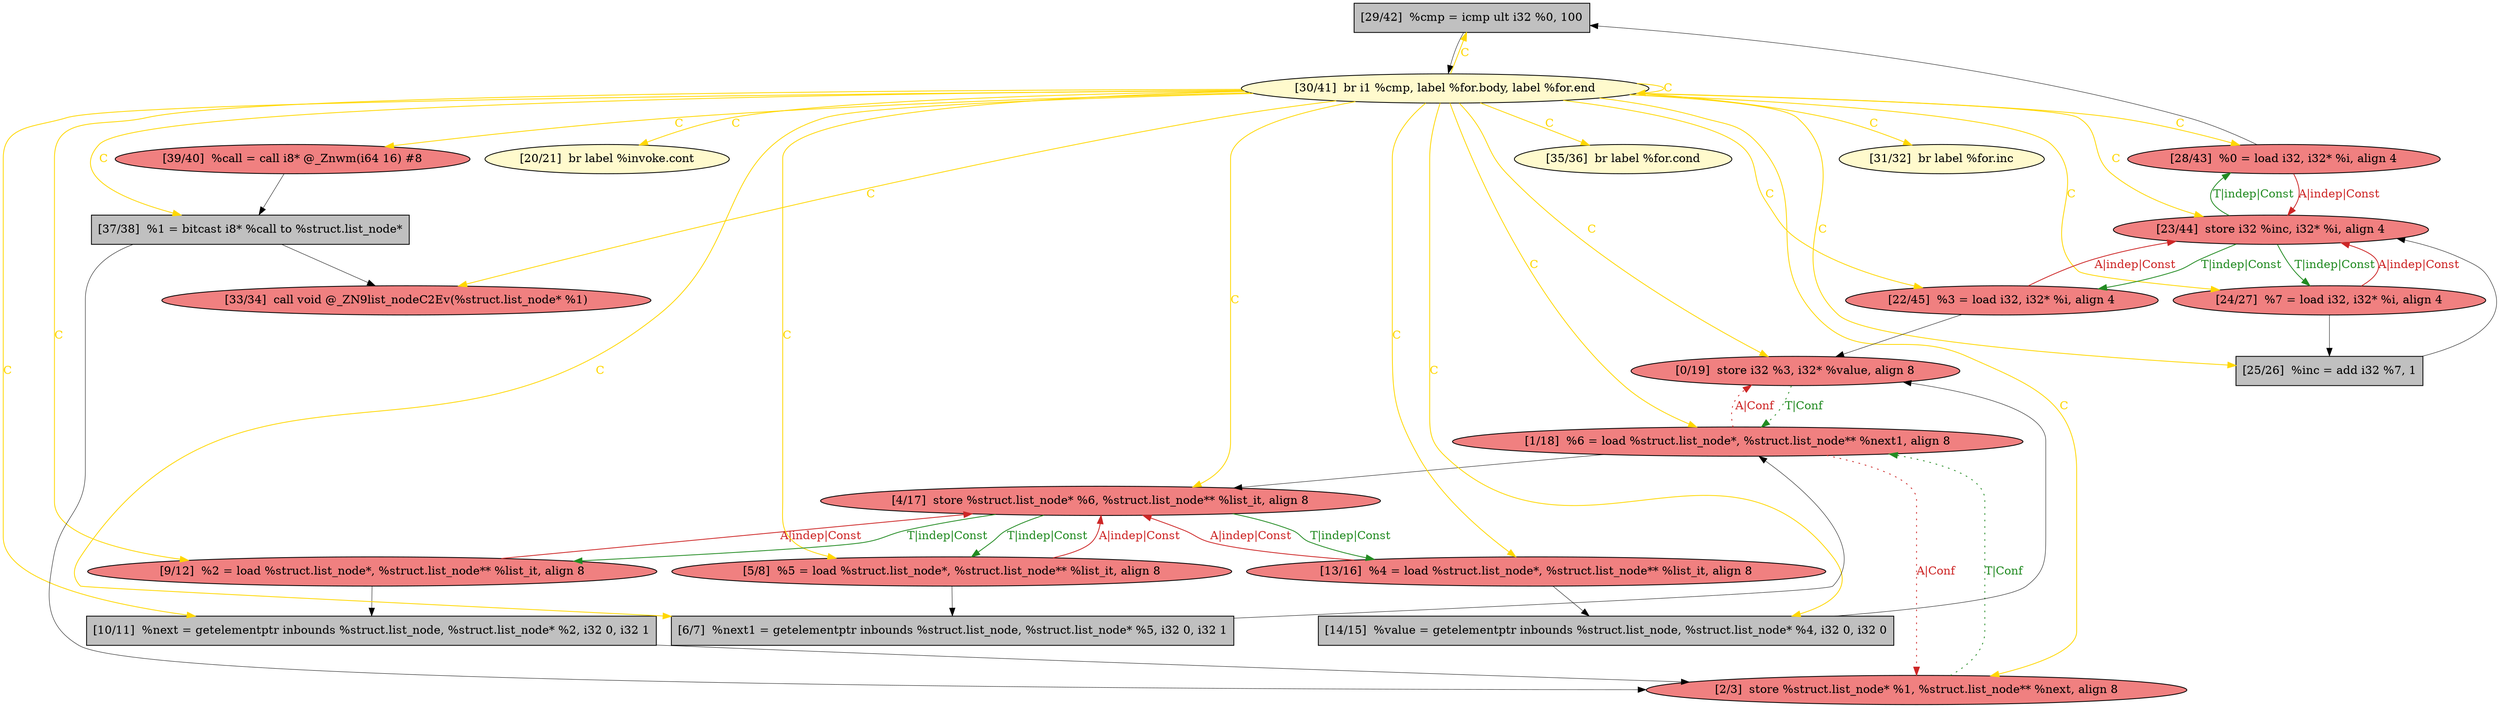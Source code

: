 
digraph G {


node739 [fillcolor=grey,label="[29/42]  %cmp = icmp ult i32 %0, 100",shape=rectangle,style=filled ]
node738 [fillcolor=lightcoral,label="[28/43]  %0 = load i32, i32* %i, align 4",shape=ellipse,style=filled ]
node736 [fillcolor=lightcoral,label="[9/12]  %2 = load %struct.list_node*, %struct.list_node** %list_it, align 8",shape=ellipse,style=filled ]
node733 [fillcolor=lightcoral,label="[33/34]  call void @_ZN9list_nodeC2Ev(%struct.list_node* %1)",shape=ellipse,style=filled ]
node722 [fillcolor=lightcoral,label="[2/3]  store %struct.list_node* %1, %struct.list_node** %next, align 8",shape=ellipse,style=filled ]
node717 [fillcolor=lightcoral,label="[0/19]  store i32 %3, i32* %value, align 8",shape=ellipse,style=filled ]
node724 [fillcolor=lightcoral,label="[1/18]  %6 = load %struct.list_node*, %struct.list_node** %next1, align 8",shape=ellipse,style=filled ]
node718 [fillcolor=lemonchiffon,label="[20/21]  br label %invoke.cont",shape=ellipse,style=filled ]
node735 [fillcolor=lemonchiffon,label="[30/41]  br i1 %cmp, label %for.body, label %for.end",shape=ellipse,style=filled ]
node720 [fillcolor=lightcoral,label="[22/45]  %3 = load i32, i32* %i, align 4",shape=ellipse,style=filled ]
node725 [fillcolor=grey,label="[10/11]  %next = getelementptr inbounds %struct.list_node, %struct.list_node* %2, i32 0, i32 1",shape=rectangle,style=filled ]
node721 [fillcolor=lightcoral,label="[24/27]  %7 = load i32, i32* %i, align 4",shape=ellipse,style=filled ]
node726 [fillcolor=lightcoral,label="[4/17]  store %struct.list_node* %6, %struct.list_node** %list_it, align 8",shape=ellipse,style=filled ]
node737 [fillcolor=lightcoral,label="[23/44]  store i32 %inc, i32* %i, align 4",shape=ellipse,style=filled ]
node734 [fillcolor=grey,label="[6/7]  %next1 = getelementptr inbounds %struct.list_node, %struct.list_node* %5, i32 0, i32 1",shape=rectangle,style=filled ]
node719 [fillcolor=grey,label="[14/15]  %value = getelementptr inbounds %struct.list_node, %struct.list_node* %4, i32 0, i32 0",shape=rectangle,style=filled ]
node729 [fillcolor=lightcoral,label="[5/8]  %5 = load %struct.list_node*, %struct.list_node** %list_it, align 8",shape=ellipse,style=filled ]
node727 [fillcolor=lemonchiffon,label="[35/36]  br label %for.cond",shape=ellipse,style=filled ]
node723 [fillcolor=grey,label="[37/38]  %1 = bitcast i8* %call to %struct.list_node*",shape=rectangle,style=filled ]
node728 [fillcolor=lightcoral,label="[39/40]  %call = call i8* @_Znwm(i64 16) #8",shape=ellipse,style=filled ]
node730 [fillcolor=grey,label="[25/26]  %inc = add i32 %7, 1",shape=rectangle,style=filled ]
node731 [fillcolor=lightcoral,label="[13/16]  %4 = load %struct.list_node*, %struct.list_node** %list_it, align 8",shape=ellipse,style=filled ]
node732 [fillcolor=lemonchiffon,label="[31/32]  br label %for.inc",shape=ellipse,style=filled ]

node735->node721 [style=solid,color=gold,label="C",penwidth=1.0,fontcolor=gold ]
node735->node734 [style=solid,color=gold,label="C",penwidth=1.0,fontcolor=gold ]
node738->node737 [style=solid,color=firebrick3,label="A|indep|Const",penwidth=1.0,fontcolor=firebrick3 ]
node737->node738 [style=solid,color=forestgreen,label="T|indep|Const",penwidth=1.0,fontcolor=forestgreen ]
node717->node724 [style=dotted,color=forestgreen,label="T|Conf",penwidth=1.0,fontcolor=forestgreen ]
node735->node719 [style=solid,color=gold,label="C",penwidth=1.0,fontcolor=gold ]
node731->node726 [style=solid,color=firebrick3,label="A|indep|Const",penwidth=1.0,fontcolor=firebrick3 ]
node734->node724 [style=solid,color=black,label="",penwidth=0.5,fontcolor=black ]
node729->node726 [style=solid,color=firebrick3,label="A|indep|Const",penwidth=1.0,fontcolor=firebrick3 ]
node726->node729 [style=solid,color=forestgreen,label="T|indep|Const",penwidth=1.0,fontcolor=forestgreen ]
node735->node717 [style=solid,color=gold,label="C",penwidth=1.0,fontcolor=gold ]
node737->node721 [style=solid,color=forestgreen,label="T|indep|Const",penwidth=1.0,fontcolor=forestgreen ]
node722->node724 [style=dotted,color=forestgreen,label="T|Conf",penwidth=1.0,fontcolor=forestgreen ]
node735->node724 [style=solid,color=gold,label="C",penwidth=1.0,fontcolor=gold ]
node738->node739 [style=solid,color=black,label="",penwidth=0.5,fontcolor=black ]
node735->node738 [style=solid,color=gold,label="C",penwidth=1.0,fontcolor=gold ]
node729->node734 [style=solid,color=black,label="",penwidth=0.5,fontcolor=black ]
node724->node722 [style=dotted,color=firebrick3,label="A|Conf",penwidth=1.0,fontcolor=firebrick3 ]
node735->node725 [style=solid,color=gold,label="C",penwidth=1.0,fontcolor=gold ]
node735->node726 [style=solid,color=gold,label="C",penwidth=1.0,fontcolor=gold ]
node721->node730 [style=solid,color=black,label="",penwidth=0.5,fontcolor=black ]
node735->node736 [style=solid,color=gold,label="C",penwidth=1.0,fontcolor=gold ]
node731->node719 [style=solid,color=black,label="",penwidth=0.5,fontcolor=black ]
node735->node730 [style=solid,color=gold,label="C",penwidth=1.0,fontcolor=gold ]
node735->node731 [style=solid,color=gold,label="C",penwidth=1.0,fontcolor=gold ]
node724->node717 [style=dotted,color=firebrick3,label="A|Conf",penwidth=1.0,fontcolor=firebrick3 ]
node730->node737 [style=solid,color=black,label="",penwidth=0.5,fontcolor=black ]
node735->node718 [style=solid,color=gold,label="C",penwidth=1.0,fontcolor=gold ]
node735->node735 [style=solid,color=gold,label="C",penwidth=1.0,fontcolor=gold ]
node736->node726 [style=solid,color=firebrick3,label="A|indep|Const",penwidth=1.0,fontcolor=firebrick3 ]
node725->node722 [style=solid,color=black,label="",penwidth=0.5,fontcolor=black ]
node719->node717 [style=solid,color=black,label="",penwidth=0.5,fontcolor=black ]
node735->node727 [style=solid,color=gold,label="C",penwidth=1.0,fontcolor=gold ]
node721->node737 [style=solid,color=firebrick3,label="A|indep|Const",penwidth=1.0,fontcolor=firebrick3 ]
node735->node723 [style=solid,color=gold,label="C",penwidth=1.0,fontcolor=gold ]
node736->node725 [style=solid,color=black,label="",penwidth=0.5,fontcolor=black ]
node728->node723 [style=solid,color=black,label="",penwidth=0.5,fontcolor=black ]
node735->node733 [style=solid,color=gold,label="C",penwidth=1.0,fontcolor=gold ]
node720->node717 [style=solid,color=black,label="",penwidth=0.5,fontcolor=black ]
node735->node728 [style=solid,color=gold,label="C",penwidth=1.0,fontcolor=gold ]
node735->node739 [style=solid,color=gold,label="C",penwidth=1.0,fontcolor=gold ]
node735->node720 [style=solid,color=gold,label="C",penwidth=1.0,fontcolor=gold ]
node735->node732 [style=solid,color=gold,label="C",penwidth=1.0,fontcolor=gold ]
node735->node729 [style=solid,color=gold,label="C",penwidth=1.0,fontcolor=gold ]
node735->node722 [style=solid,color=gold,label="C",penwidth=1.0,fontcolor=gold ]
node739->node735 [style=solid,color=black,label="",penwidth=0.5,fontcolor=black ]
node723->node722 [style=solid,color=black,label="",penwidth=0.5,fontcolor=black ]
node720->node737 [style=solid,color=firebrick3,label="A|indep|Const",penwidth=1.0,fontcolor=firebrick3 ]
node737->node720 [style=solid,color=forestgreen,label="T|indep|Const",penwidth=1.0,fontcolor=forestgreen ]
node726->node731 [style=solid,color=forestgreen,label="T|indep|Const",penwidth=1.0,fontcolor=forestgreen ]
node724->node726 [style=solid,color=black,label="",penwidth=0.5,fontcolor=black ]
node726->node736 [style=solid,color=forestgreen,label="T|indep|Const",penwidth=1.0,fontcolor=forestgreen ]
node735->node737 [style=solid,color=gold,label="C",penwidth=1.0,fontcolor=gold ]
node723->node733 [style=solid,color=black,label="",penwidth=0.5,fontcolor=black ]


}
